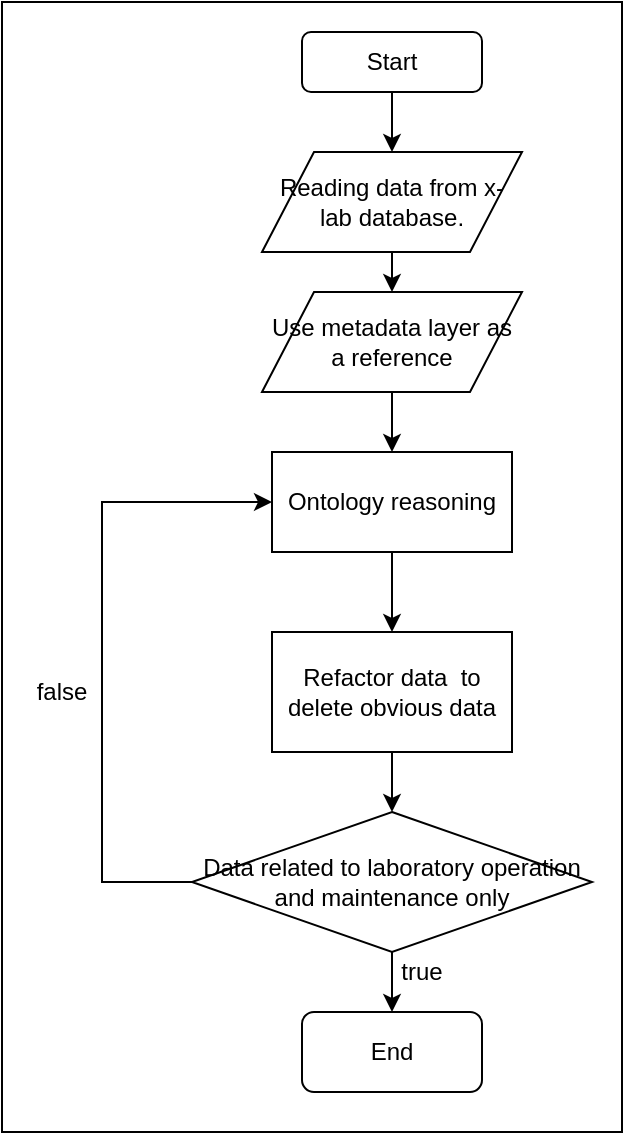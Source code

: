 <mxfile version="12.4.3" type="device" pages="2"><diagram id="vK-evihpxTNuz1gzUbQw" name="Page-2"><mxGraphModel dx="666" dy="712" grid="1" gridSize="10" guides="1" tooltips="1" connect="1" arrows="1" fold="1" page="1" pageScale="1" pageWidth="827" pageHeight="1169" math="0" shadow="0"><root><mxCell id="AiHGAuRsioI4qw297KEu-0"/><mxCell id="AiHGAuRsioI4qw297KEu-1" parent="AiHGAuRsioI4qw297KEu-0"/><mxCell id="1DjW0gPOkHZ6pZolGP3p-2" value="" style="rounded=0;whiteSpace=wrap;html=1;" vertex="1" parent="AiHGAuRsioI4qw297KEu-1"><mxGeometry x="120" y="105" width="310" height="565" as="geometry"/></mxCell><mxCell id="vKpRDQLdGZdHjx78bT8I-7" style="edgeStyle=orthogonalEdgeStyle;rounded=0;orthogonalLoop=1;jettySize=auto;html=1;exitX=0.5;exitY=1;exitDx=0;exitDy=0;entryX=0.5;entryY=0;entryDx=0;entryDy=0;" edge="1" parent="AiHGAuRsioI4qw297KEu-1" source="vKpRDQLdGZdHjx78bT8I-0" target="vKpRDQLdGZdHjx78bT8I-2"><mxGeometry relative="1" as="geometry"/></mxCell><mxCell id="vKpRDQLdGZdHjx78bT8I-0" value="Start" style="rounded=1;whiteSpace=wrap;html=1;" vertex="1" parent="AiHGAuRsioI4qw297KEu-1"><mxGeometry x="270" y="120" width="90" height="30" as="geometry"/></mxCell><mxCell id="vKpRDQLdGZdHjx78bT8I-1" value="End" style="rounded=1;whiteSpace=wrap;html=1;" vertex="1" parent="AiHGAuRsioI4qw297KEu-1"><mxGeometry x="270" y="610" width="90" height="40" as="geometry"/></mxCell><mxCell id="vKpRDQLdGZdHjx78bT8I-8" style="edgeStyle=orthogonalEdgeStyle;rounded=0;orthogonalLoop=1;jettySize=auto;html=1;exitX=0.5;exitY=1;exitDx=0;exitDy=0;entryX=0.5;entryY=0;entryDx=0;entryDy=0;" edge="1" parent="AiHGAuRsioI4qw297KEu-1" source="vKpRDQLdGZdHjx78bT8I-2" target="vKpRDQLdGZdHjx78bT8I-3"><mxGeometry relative="1" as="geometry"/></mxCell><mxCell id="vKpRDQLdGZdHjx78bT8I-2" value="Reading data from x-lab database." style="shape=parallelogram;perimeter=parallelogramPerimeter;whiteSpace=wrap;html=1;" vertex="1" parent="AiHGAuRsioI4qw297KEu-1"><mxGeometry x="250" y="180" width="130" height="50" as="geometry"/></mxCell><mxCell id="vKpRDQLdGZdHjx78bT8I-9" style="edgeStyle=orthogonalEdgeStyle;rounded=0;orthogonalLoop=1;jettySize=auto;html=1;exitX=0.5;exitY=1;exitDx=0;exitDy=0;entryX=0.5;entryY=0;entryDx=0;entryDy=0;" edge="1" parent="AiHGAuRsioI4qw297KEu-1" source="vKpRDQLdGZdHjx78bT8I-3" target="vKpRDQLdGZdHjx78bT8I-4"><mxGeometry relative="1" as="geometry"/></mxCell><mxCell id="vKpRDQLdGZdHjx78bT8I-3" value="Use metadata layer as a reference" style="shape=parallelogram;perimeter=parallelogramPerimeter;whiteSpace=wrap;html=1;" vertex="1" parent="AiHGAuRsioI4qw297KEu-1"><mxGeometry x="250" y="250" width="130" height="50" as="geometry"/></mxCell><mxCell id="vKpRDQLdGZdHjx78bT8I-10" style="edgeStyle=orthogonalEdgeStyle;rounded=0;orthogonalLoop=1;jettySize=auto;html=1;exitX=0.5;exitY=1;exitDx=0;exitDy=0;entryX=0.5;entryY=0;entryDx=0;entryDy=0;" edge="1" parent="AiHGAuRsioI4qw297KEu-1" source="vKpRDQLdGZdHjx78bT8I-4" target="vKpRDQLdGZdHjx78bT8I-5"><mxGeometry relative="1" as="geometry"/></mxCell><mxCell id="vKpRDQLdGZdHjx78bT8I-4" value="Ontology reasoning" style="rounded=0;whiteSpace=wrap;html=1;" vertex="1" parent="AiHGAuRsioI4qw297KEu-1"><mxGeometry x="255" y="330" width="120" height="50" as="geometry"/></mxCell><mxCell id="vKpRDQLdGZdHjx78bT8I-11" style="edgeStyle=orthogonalEdgeStyle;rounded=0;orthogonalLoop=1;jettySize=auto;html=1;exitX=0.5;exitY=1;exitDx=0;exitDy=0;entryX=0.5;entryY=0;entryDx=0;entryDy=0;" edge="1" parent="AiHGAuRsioI4qw297KEu-1" source="vKpRDQLdGZdHjx78bT8I-5" target="vKpRDQLdGZdHjx78bT8I-6"><mxGeometry relative="1" as="geometry"/></mxCell><mxCell id="vKpRDQLdGZdHjx78bT8I-5" value="Refactor data &amp;nbsp;to delete obvious data" style="rounded=0;whiteSpace=wrap;html=1;" vertex="1" parent="AiHGAuRsioI4qw297KEu-1"><mxGeometry x="255" y="420" width="120" height="60" as="geometry"/></mxCell><mxCell id="vKpRDQLdGZdHjx78bT8I-12" style="edgeStyle=orthogonalEdgeStyle;rounded=0;orthogonalLoop=1;jettySize=auto;html=1;exitX=0.5;exitY=1;exitDx=0;exitDy=0;entryX=0.5;entryY=0;entryDx=0;entryDy=0;" edge="1" parent="AiHGAuRsioI4qw297KEu-1" source="vKpRDQLdGZdHjx78bT8I-6" target="vKpRDQLdGZdHjx78bT8I-1"><mxGeometry relative="1" as="geometry"/></mxCell><mxCell id="vKpRDQLdGZdHjx78bT8I-13" style="edgeStyle=orthogonalEdgeStyle;rounded=0;orthogonalLoop=1;jettySize=auto;html=1;exitX=0;exitY=0.5;exitDx=0;exitDy=0;entryX=0;entryY=0.5;entryDx=0;entryDy=0;" edge="1" parent="AiHGAuRsioI4qw297KEu-1" source="vKpRDQLdGZdHjx78bT8I-6" target="vKpRDQLdGZdHjx78bT8I-4"><mxGeometry relative="1" as="geometry"><Array as="points"><mxPoint x="170" y="545"/><mxPoint x="170" y="355"/></Array></mxGeometry></mxCell><mxCell id="vKpRDQLdGZdHjx78bT8I-6" value="Data related to laboratory operation and maintenance only" style="rhombus;whiteSpace=wrap;html=1;" vertex="1" parent="AiHGAuRsioI4qw297KEu-1"><mxGeometry x="215" y="510" width="200" height="70" as="geometry"/></mxCell><mxCell id="1DjW0gPOkHZ6pZolGP3p-0" value="false" style="text;html=1;strokeColor=none;fillColor=none;align=center;verticalAlign=middle;whiteSpace=wrap;rounded=0;" vertex="1" parent="AiHGAuRsioI4qw297KEu-1"><mxGeometry x="130" y="440" width="40" height="20" as="geometry"/></mxCell><mxCell id="1DjW0gPOkHZ6pZolGP3p-1" value="true" style="text;html=1;strokeColor=none;fillColor=none;align=center;verticalAlign=middle;whiteSpace=wrap;rounded=0;" vertex="1" parent="AiHGAuRsioI4qw297KEu-1"><mxGeometry x="310" y="580" width="40" height="20" as="geometry"/></mxCell></root></mxGraphModel></diagram><diagram id="-aFndbB2ZgGtZtCpxs-Q" name="Page-1"><mxGraphModel dx="784" dy="838" grid="1" gridSize="10" guides="1" tooltips="1" connect="1" arrows="1" fold="1" page="1" pageScale="1" pageWidth="827" pageHeight="1169" math="0" shadow="0"><root><mxCell id="0"/><mxCell id="1" parent="0"/><mxCell id="2oQAF7BX2BoJgIWre904-33" value="" style="rounded=0;whiteSpace=wrap;html=1;" vertex="1" parent="1"><mxGeometry x="120" y="80" width="650" height="670" as="geometry"/></mxCell><mxCell id="2oQAF7BX2BoJgIWre904-4" value="" style="edgeStyle=orthogonalEdgeStyle;rounded=0;orthogonalLoop=1;jettySize=auto;html=1;" edge="1" parent="1" source="2oQAF7BX2BoJgIWre904-1" target="2oQAF7BX2BoJgIWre904-3"><mxGeometry relative="1" as="geometry"/></mxCell><mxCell id="2oQAF7BX2BoJgIWre904-1" value="Start" style="rounded=1;whiteSpace=wrap;html=1;" vertex="1" parent="1"><mxGeometry x="270" y="120" width="90" height="30" as="geometry"/></mxCell><mxCell id="2oQAF7BX2BoJgIWre904-2" value="End" style="rounded=1;whiteSpace=wrap;html=1;" vertex="1" parent="1"><mxGeometry x="270" y="680" width="90" height="40" as="geometry"/></mxCell><mxCell id="2oQAF7BX2BoJgIWre904-13" value="" style="edgeStyle=orthogonalEdgeStyle;rounded=0;orthogonalLoop=1;jettySize=auto;html=1;" edge="1" parent="1" source="2oQAF7BX2BoJgIWre904-3" target="2oQAF7BX2BoJgIWre904-8"><mxGeometry relative="1" as="geometry"/></mxCell><mxCell id="2oQAF7BX2BoJgIWre904-3" value="Master data in x-lab" style="rhombus;whiteSpace=wrap;html=1;" vertex="1" parent="1"><mxGeometry x="247.5" y="190" width="135" height="70" as="geometry"/></mxCell><mxCell id="2oQAF7BX2BoJgIWre904-6" value="" style="endArrow=classic;html=1;exitX=1;exitY=0.5;exitDx=0;exitDy=0;" edge="1" parent="1" source="2oQAF7BX2BoJgIWre904-3"><mxGeometry width="50" height="50" relative="1" as="geometry"><mxPoint x="250" y="560" as="sourcePoint"/><mxPoint x="315" y="170" as="targetPoint"/><Array as="points"><mxPoint x="383" y="170"/></Array></mxGeometry></mxCell><mxCell id="2oQAF7BX2BoJgIWre904-7" value="false" style="text;html=1;strokeColor=none;fillColor=none;align=center;verticalAlign=middle;whiteSpace=wrap;rounded=0;" vertex="1" parent="1"><mxGeometry x="382.5" y="190" width="40" height="20" as="geometry"/></mxCell><mxCell id="2oQAF7BX2BoJgIWre904-15" value="" style="edgeStyle=orthogonalEdgeStyle;rounded=0;orthogonalLoop=1;jettySize=auto;html=1;" edge="1" parent="1" source="2oQAF7BX2BoJgIWre904-8" target="2oQAF7BX2BoJgIWre904-14"><mxGeometry relative="1" as="geometry"/></mxCell><mxCell id="2oQAF7BX2BoJgIWre904-8" value="Build the data layer" style="rounded=0;whiteSpace=wrap;html=1;" vertex="1" parent="1"><mxGeometry x="255" y="300" width="120" height="50" as="geometry"/></mxCell><mxCell id="2oQAF7BX2BoJgIWre904-25" style="edgeStyle=orthogonalEdgeStyle;rounded=0;orthogonalLoop=1;jettySize=auto;html=1;exitX=0.5;exitY=1;exitDx=0;exitDy=0;" edge="1" parent="1" source="2oQAF7BX2BoJgIWre904-9" target="2oQAF7BX2BoJgIWre904-10"><mxGeometry relative="1" as="geometry"/></mxCell><mxCell id="2oQAF7BX2BoJgIWre904-9" value="Build the patter layer" style="rounded=0;whiteSpace=wrap;html=1;" vertex="1" parent="1"><mxGeometry x="255" y="400" width="120" height="50" as="geometry"/></mxCell><mxCell id="2oQAF7BX2BoJgIWre904-28" style="edgeStyle=orthogonalEdgeStyle;rounded=0;orthogonalLoop=1;jettySize=auto;html=1;exitX=0.5;exitY=1;exitDx=0;exitDy=0;entryX=0.5;entryY=0;entryDx=0;entryDy=0;" edge="1" parent="1" source="2oQAF7BX2BoJgIWre904-10" target="2oQAF7BX2BoJgIWre904-27"><mxGeometry relative="1" as="geometry"/></mxCell><mxCell id="2oQAF7BX2BoJgIWre904-10" value="Build the logic layer" style="rounded=0;whiteSpace=wrap;html=1;" vertex="1" parent="1"><mxGeometry x="255" y="470" width="120" height="50" as="geometry"/></mxCell><mxCell id="2oQAF7BX2BoJgIWre904-18" value="" style="edgeStyle=orthogonalEdgeStyle;rounded=0;orthogonalLoop=1;jettySize=auto;html=1;" edge="1" parent="1" source="2oQAF7BX2BoJgIWre904-14" target="2oQAF7BX2BoJgIWre904-17"><mxGeometry relative="1" as="geometry"/></mxCell><mxCell id="2oQAF7BX2BoJgIWre904-21" style="edgeStyle=orthogonalEdgeStyle;rounded=0;orthogonalLoop=1;jettySize=auto;html=1;exitX=0.5;exitY=1;exitDx=0;exitDy=0;entryX=0.5;entryY=0;entryDx=0;entryDy=0;" edge="1" parent="1" source="2oQAF7BX2BoJgIWre904-14" target="2oQAF7BX2BoJgIWre904-9"><mxGeometry relative="1" as="geometry"/></mxCell><mxCell id="2oQAF7BX2BoJgIWre904-14" value="Data layer is useable" style="rhombus;whiteSpace=wrap;html=1;" vertex="1" parent="1"><mxGeometry x="440" y="300" width="180" height="50" as="geometry"/></mxCell><mxCell id="2oQAF7BX2BoJgIWre904-19" style="edgeStyle=orthogonalEdgeStyle;rounded=0;orthogonalLoop=1;jettySize=auto;html=1;entryX=0.5;entryY=0;entryDx=0;entryDy=0;" edge="1" parent="1" source="2oQAF7BX2BoJgIWre904-17" target="2oQAF7BX2BoJgIWre904-14"><mxGeometry relative="1" as="geometry"><Array as="points"><mxPoint x="715" y="280"/><mxPoint x="530" y="280"/></Array></mxGeometry></mxCell><mxCell id="2oQAF7BX2BoJgIWre904-17" value="Refactor data" style="rounded=0;whiteSpace=wrap;html=1;" vertex="1" parent="1"><mxGeometry x="670" y="305" width="90" height="40" as="geometry"/></mxCell><mxCell id="2oQAF7BX2BoJgIWre904-22" value="true" style="text;html=1;strokeColor=none;fillColor=none;align=center;verticalAlign=middle;whiteSpace=wrap;rounded=0;" vertex="1" parent="1"><mxGeometry x="320" y="270" width="40" height="20" as="geometry"/></mxCell><mxCell id="2oQAF7BX2BoJgIWre904-23" value="false" style="text;html=1;strokeColor=none;fillColor=none;align=center;verticalAlign=middle;whiteSpace=wrap;rounded=0;" vertex="1" parent="1"><mxGeometry x="620" y="325" width="40" height="20" as="geometry"/></mxCell><mxCell id="2oQAF7BX2BoJgIWre904-24" value="true" style="text;html=1;strokeColor=none;fillColor=none;align=center;verticalAlign=middle;whiteSpace=wrap;rounded=0;" vertex="1" parent="1"><mxGeometry x="410" y="350" width="40" height="20" as="geometry"/></mxCell><mxCell id="2oQAF7BX2BoJgIWre904-29" style="edgeStyle=orthogonalEdgeStyle;rounded=0;orthogonalLoop=1;jettySize=auto;html=1;exitX=0;exitY=0.5;exitDx=0;exitDy=0;entryX=0;entryY=0.5;entryDx=0;entryDy=0;" edge="1" parent="1" source="2oQAF7BX2BoJgIWre904-27" target="2oQAF7BX2BoJgIWre904-8"><mxGeometry relative="1" as="geometry"><Array as="points"><mxPoint x="180" y="600"/><mxPoint x="180" y="325"/></Array></mxGeometry></mxCell><mxCell id="2oQAF7BX2BoJgIWre904-30" style="edgeStyle=orthogonalEdgeStyle;rounded=0;orthogonalLoop=1;jettySize=auto;html=1;exitX=0.5;exitY=1;exitDx=0;exitDy=0;entryX=0.5;entryY=0;entryDx=0;entryDy=0;" edge="1" parent="1" source="2oQAF7BX2BoJgIWre904-27" target="2oQAF7BX2BoJgIWre904-2"><mxGeometry relative="1" as="geometry"/></mxCell><mxCell id="2oQAF7BX2BoJgIWre904-27" value="Metadata layer contains all information of x-lab" style="rhombus;whiteSpace=wrap;html=1;" vertex="1" parent="1"><mxGeometry x="250" y="550" width="130" height="100" as="geometry"/></mxCell><mxCell id="2oQAF7BX2BoJgIWre904-31" value="false" style="text;html=1;strokeColor=none;fillColor=none;align=center;verticalAlign=middle;whiteSpace=wrap;rounded=0;" vertex="1" parent="1"><mxGeometry x="140" y="450" width="40" height="20" as="geometry"/></mxCell><mxCell id="2oQAF7BX2BoJgIWre904-32" value="true" style="text;html=1;strokeColor=none;fillColor=none;align=center;verticalAlign=middle;whiteSpace=wrap;rounded=0;" vertex="1" parent="1"><mxGeometry x="320" y="650" width="40" height="20" as="geometry"/></mxCell></root></mxGraphModel></diagram></mxfile>